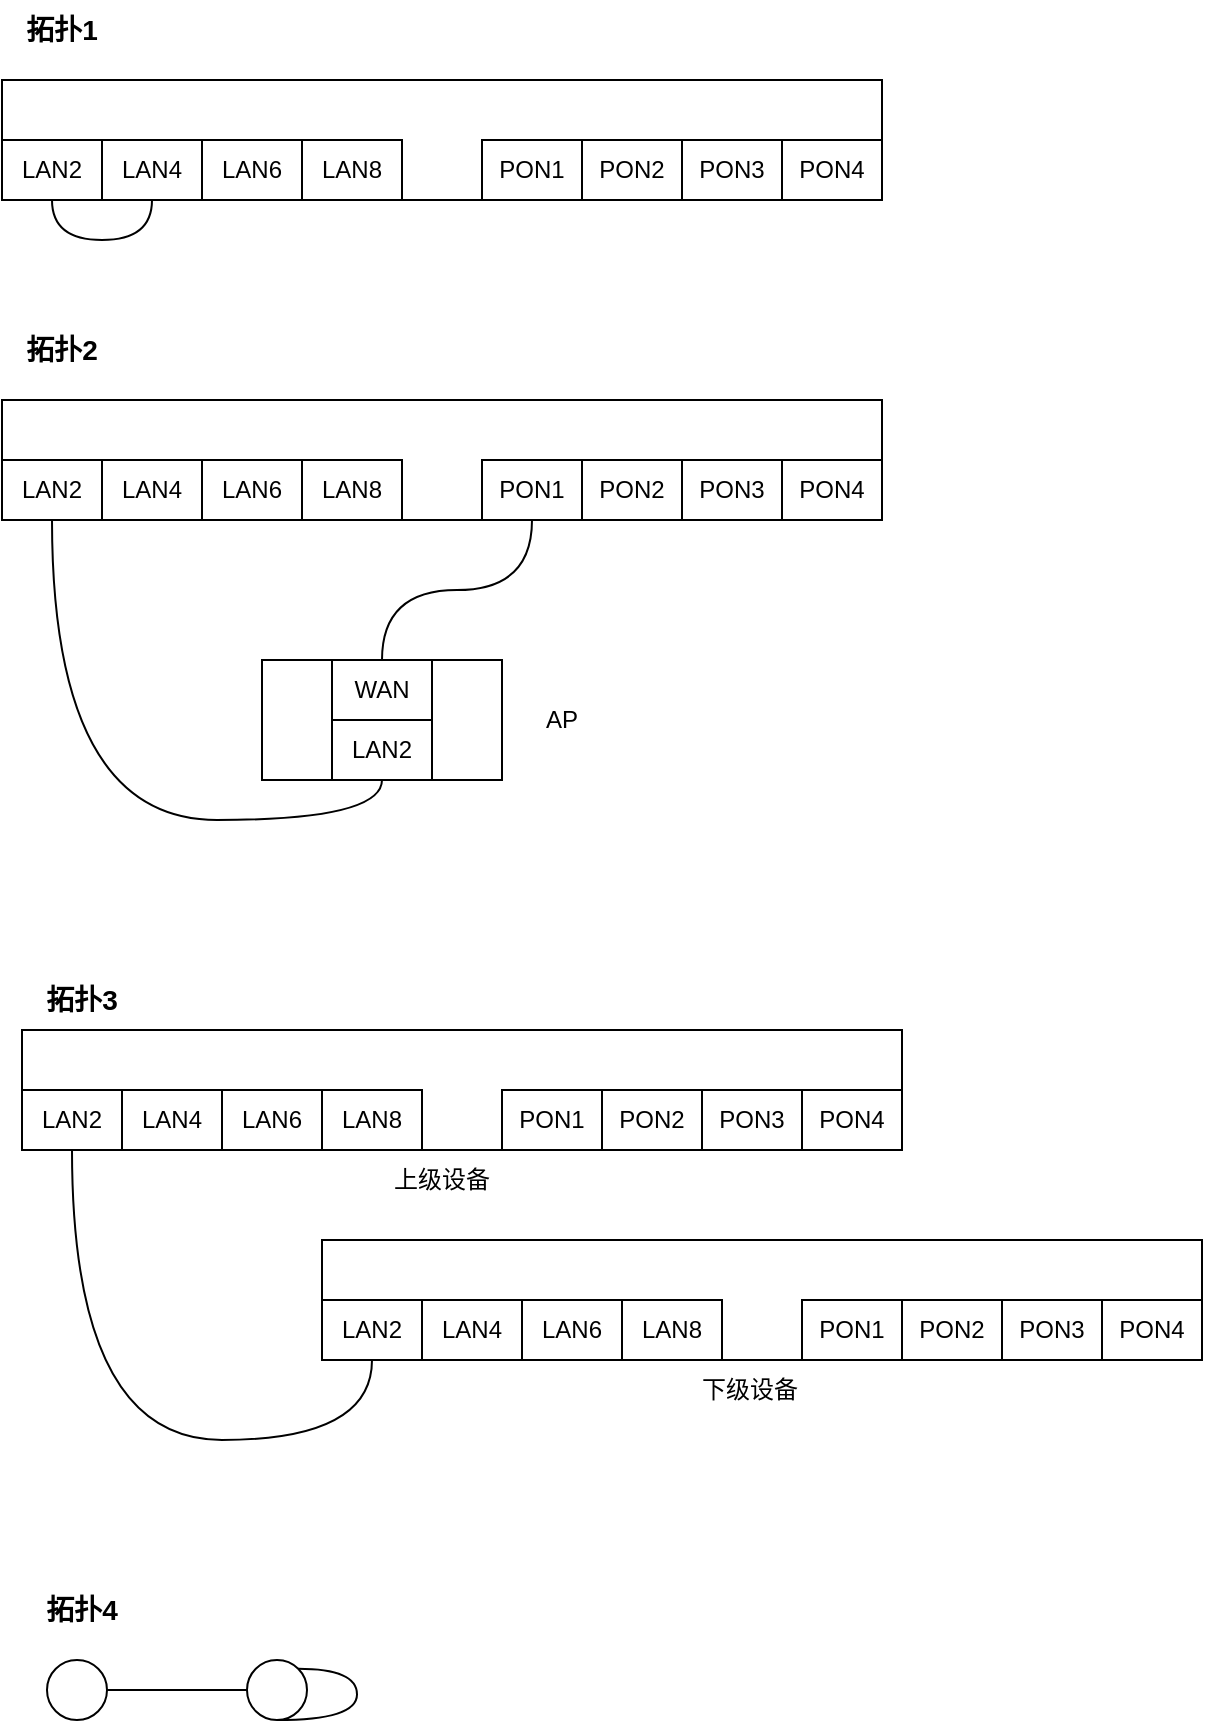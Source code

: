 <mxfile version="26.2.13">
  <diagram name="第 1 页" id="Ij3hYy0A9Onxn7mse7Ey">
    <mxGraphModel dx="1038" dy="618" grid="1" gridSize="10" guides="1" tooltips="1" connect="1" arrows="1" fold="1" page="1" pageScale="1" pageWidth="827" pageHeight="1169" math="0" shadow="0">
      <root>
        <mxCell id="0" />
        <mxCell id="1" parent="0" />
        <mxCell id="GwQLMRFdxqnJ7ulJmC02-1" value="" style="rounded=0;whiteSpace=wrap;html=1;" parent="1" vertex="1">
          <mxGeometry x="70" y="80" width="440" height="60" as="geometry" />
        </mxCell>
        <mxCell id="GwQLMRFdxqnJ7ulJmC02-16" value="" style="group" parent="1" vertex="1" connectable="0">
          <mxGeometry x="310" y="110" width="200" height="30" as="geometry" />
        </mxCell>
        <mxCell id="GwQLMRFdxqnJ7ulJmC02-12" value="PON1" style="rounded=0;whiteSpace=wrap;html=1;" parent="GwQLMRFdxqnJ7ulJmC02-16" vertex="1">
          <mxGeometry width="50" height="30" as="geometry" />
        </mxCell>
        <mxCell id="GwQLMRFdxqnJ7ulJmC02-13" value="PON2" style="rounded=0;whiteSpace=wrap;html=1;" parent="GwQLMRFdxqnJ7ulJmC02-16" vertex="1">
          <mxGeometry x="50" width="50" height="30" as="geometry" />
        </mxCell>
        <mxCell id="GwQLMRFdxqnJ7ulJmC02-14" value="PON3" style="rounded=0;whiteSpace=wrap;html=1;" parent="GwQLMRFdxqnJ7ulJmC02-16" vertex="1">
          <mxGeometry x="100" width="50" height="30" as="geometry" />
        </mxCell>
        <mxCell id="GwQLMRFdxqnJ7ulJmC02-15" value="PON4" style="rounded=0;whiteSpace=wrap;html=1;" parent="GwQLMRFdxqnJ7ulJmC02-16" vertex="1">
          <mxGeometry x="150" width="50" height="30" as="geometry" />
        </mxCell>
        <mxCell id="GwQLMRFdxqnJ7ulJmC02-22" value="" style="group" parent="1" vertex="1" connectable="0">
          <mxGeometry x="70" y="110" width="200" height="30" as="geometry" />
        </mxCell>
        <mxCell id="GwQLMRFdxqnJ7ulJmC02-20" style="edgeStyle=orthogonalEdgeStyle;rounded=0;orthogonalLoop=1;jettySize=auto;html=1;exitX=0.5;exitY=1;exitDx=0;exitDy=0;entryX=0.5;entryY=1;entryDx=0;entryDy=0;endArrow=none;startFill=0;curved=1;" parent="GwQLMRFdxqnJ7ulJmC02-22" source="GwQLMRFdxqnJ7ulJmC02-2" target="GwQLMRFdxqnJ7ulJmC02-3" edge="1">
          <mxGeometry relative="1" as="geometry" />
        </mxCell>
        <mxCell id="GwQLMRFdxqnJ7ulJmC02-2" value="LAN2" style="rounded=0;whiteSpace=wrap;html=1;" parent="GwQLMRFdxqnJ7ulJmC02-22" vertex="1">
          <mxGeometry width="50" height="30" as="geometry" />
        </mxCell>
        <mxCell id="GwQLMRFdxqnJ7ulJmC02-3" value="LAN4" style="rounded=0;whiteSpace=wrap;html=1;" parent="GwQLMRFdxqnJ7ulJmC02-22" vertex="1">
          <mxGeometry x="50" width="50" height="30" as="geometry" />
        </mxCell>
        <mxCell id="GwQLMRFdxqnJ7ulJmC02-6" value="LAN6" style="rounded=0;whiteSpace=wrap;html=1;" parent="GwQLMRFdxqnJ7ulJmC02-22" vertex="1">
          <mxGeometry x="100" width="50" height="30" as="geometry" />
        </mxCell>
        <mxCell id="GwQLMRFdxqnJ7ulJmC02-7" value="LAN8" style="rounded=0;whiteSpace=wrap;html=1;" parent="GwQLMRFdxqnJ7ulJmC02-22" vertex="1">
          <mxGeometry x="150" width="50" height="30" as="geometry" />
        </mxCell>
        <mxCell id="GwQLMRFdxqnJ7ulJmC02-23" value="拓扑1" style="text;html=1;align=center;verticalAlign=middle;whiteSpace=wrap;rounded=0;fontSize=14;fontStyle=1" parent="1" vertex="1">
          <mxGeometry x="70" y="40" width="60" height="30" as="geometry" />
        </mxCell>
        <mxCell id="GwQLMRFdxqnJ7ulJmC02-24" value="拓扑2" style="text;html=1;align=center;verticalAlign=middle;whiteSpace=wrap;rounded=0;fontSize=14;fontStyle=1" parent="1" vertex="1">
          <mxGeometry x="70" y="200" width="60" height="30" as="geometry" />
        </mxCell>
        <mxCell id="GwQLMRFdxqnJ7ulJmC02-25" value="" style="rounded=0;whiteSpace=wrap;html=1;" parent="1" vertex="1">
          <mxGeometry x="70" y="240" width="440" height="60" as="geometry" />
        </mxCell>
        <mxCell id="GwQLMRFdxqnJ7ulJmC02-26" value="" style="group" parent="1" vertex="1" connectable="0">
          <mxGeometry x="310" y="270" width="200" height="30" as="geometry" />
        </mxCell>
        <mxCell id="GwQLMRFdxqnJ7ulJmC02-27" value="PON1" style="rounded=0;whiteSpace=wrap;html=1;" parent="GwQLMRFdxqnJ7ulJmC02-26" vertex="1">
          <mxGeometry width="50" height="30" as="geometry" />
        </mxCell>
        <mxCell id="GwQLMRFdxqnJ7ulJmC02-28" value="PON2" style="rounded=0;whiteSpace=wrap;html=1;" parent="GwQLMRFdxqnJ7ulJmC02-26" vertex="1">
          <mxGeometry x="50" width="50" height="30" as="geometry" />
        </mxCell>
        <mxCell id="GwQLMRFdxqnJ7ulJmC02-29" value="PON3" style="rounded=0;whiteSpace=wrap;html=1;" parent="GwQLMRFdxqnJ7ulJmC02-26" vertex="1">
          <mxGeometry x="100" width="50" height="30" as="geometry" />
        </mxCell>
        <mxCell id="GwQLMRFdxqnJ7ulJmC02-30" value="PON4" style="rounded=0;whiteSpace=wrap;html=1;" parent="GwQLMRFdxqnJ7ulJmC02-26" vertex="1">
          <mxGeometry x="150" width="50" height="30" as="geometry" />
        </mxCell>
        <mxCell id="GwQLMRFdxqnJ7ulJmC02-31" value="" style="group" parent="1" vertex="1" connectable="0">
          <mxGeometry x="70" y="270" width="200" height="30" as="geometry" />
        </mxCell>
        <mxCell id="GwQLMRFdxqnJ7ulJmC02-33" value="LAN2" style="rounded=0;whiteSpace=wrap;html=1;" parent="GwQLMRFdxqnJ7ulJmC02-31" vertex="1">
          <mxGeometry width="50" height="30" as="geometry" />
        </mxCell>
        <mxCell id="GwQLMRFdxqnJ7ulJmC02-34" value="LAN4" style="rounded=0;whiteSpace=wrap;html=1;" parent="GwQLMRFdxqnJ7ulJmC02-31" vertex="1">
          <mxGeometry x="50" width="50" height="30" as="geometry" />
        </mxCell>
        <mxCell id="GwQLMRFdxqnJ7ulJmC02-35" value="LAN6" style="rounded=0;whiteSpace=wrap;html=1;" parent="GwQLMRFdxqnJ7ulJmC02-31" vertex="1">
          <mxGeometry x="100" width="50" height="30" as="geometry" />
        </mxCell>
        <mxCell id="GwQLMRFdxqnJ7ulJmC02-36" value="LAN8" style="rounded=0;whiteSpace=wrap;html=1;" parent="GwQLMRFdxqnJ7ulJmC02-31" vertex="1">
          <mxGeometry x="150" width="50" height="30" as="geometry" />
        </mxCell>
        <mxCell id="GwQLMRFdxqnJ7ulJmC02-37" value="" style="rounded=0;whiteSpace=wrap;html=1;" parent="1" vertex="1">
          <mxGeometry x="200" y="370" width="120" height="60" as="geometry" />
        </mxCell>
        <mxCell id="GwQLMRFdxqnJ7ulJmC02-46" style="edgeStyle=orthogonalEdgeStyle;rounded=0;orthogonalLoop=1;jettySize=auto;html=1;exitX=0.5;exitY=0;exitDx=0;exitDy=0;entryX=0.5;entryY=1;entryDx=0;entryDy=0;endArrow=none;startFill=0;curved=1;" parent="1" source="GwQLMRFdxqnJ7ulJmC02-38" target="GwQLMRFdxqnJ7ulJmC02-27" edge="1">
          <mxGeometry relative="1" as="geometry" />
        </mxCell>
        <mxCell id="GwQLMRFdxqnJ7ulJmC02-38" value="WAN" style="rounded=0;whiteSpace=wrap;html=1;" parent="1" vertex="1">
          <mxGeometry x="235" y="370" width="50" height="30" as="geometry" />
        </mxCell>
        <mxCell id="GwQLMRFdxqnJ7ulJmC02-47" style="edgeStyle=orthogonalEdgeStyle;rounded=0;orthogonalLoop=1;jettySize=auto;html=1;exitX=0.5;exitY=1;exitDx=0;exitDy=0;entryX=0.5;entryY=1;entryDx=0;entryDy=0;endArrow=none;startFill=0;curved=1;" parent="1" source="GwQLMRFdxqnJ7ulJmC02-44" target="GwQLMRFdxqnJ7ulJmC02-33" edge="1">
          <mxGeometry relative="1" as="geometry" />
        </mxCell>
        <mxCell id="GwQLMRFdxqnJ7ulJmC02-44" value="LAN2" style="rounded=0;whiteSpace=wrap;html=1;" parent="1" vertex="1">
          <mxGeometry x="235" y="400" width="50" height="30" as="geometry" />
        </mxCell>
        <mxCell id="GwQLMRFdxqnJ7ulJmC02-45" value="AP" style="text;html=1;align=center;verticalAlign=middle;whiteSpace=wrap;rounded=0;" parent="1" vertex="1">
          <mxGeometry x="320" y="385" width="60" height="30" as="geometry" />
        </mxCell>
        <mxCell id="GwQLMRFdxqnJ7ulJmC02-49" value="" style="rounded=0;whiteSpace=wrap;html=1;" parent="1" vertex="1">
          <mxGeometry x="80" y="555" width="440" height="60" as="geometry" />
        </mxCell>
        <mxCell id="GwQLMRFdxqnJ7ulJmC02-50" value="" style="group" parent="1" vertex="1" connectable="0">
          <mxGeometry x="320" y="585" width="200" height="30" as="geometry" />
        </mxCell>
        <mxCell id="GwQLMRFdxqnJ7ulJmC02-51" value="PON1" style="rounded=0;whiteSpace=wrap;html=1;" parent="GwQLMRFdxqnJ7ulJmC02-50" vertex="1">
          <mxGeometry width="50" height="30" as="geometry" />
        </mxCell>
        <mxCell id="GwQLMRFdxqnJ7ulJmC02-52" value="PON2" style="rounded=0;whiteSpace=wrap;html=1;" parent="GwQLMRFdxqnJ7ulJmC02-50" vertex="1">
          <mxGeometry x="50" width="50" height="30" as="geometry" />
        </mxCell>
        <mxCell id="GwQLMRFdxqnJ7ulJmC02-53" value="PON3" style="rounded=0;whiteSpace=wrap;html=1;" parent="GwQLMRFdxqnJ7ulJmC02-50" vertex="1">
          <mxGeometry x="100" width="50" height="30" as="geometry" />
        </mxCell>
        <mxCell id="GwQLMRFdxqnJ7ulJmC02-54" value="PON4" style="rounded=0;whiteSpace=wrap;html=1;" parent="GwQLMRFdxqnJ7ulJmC02-50" vertex="1">
          <mxGeometry x="150" width="50" height="30" as="geometry" />
        </mxCell>
        <mxCell id="GwQLMRFdxqnJ7ulJmC02-55" value="" style="group" parent="1" vertex="1" connectable="0">
          <mxGeometry x="80" y="585" width="200" height="30" as="geometry" />
        </mxCell>
        <mxCell id="GwQLMRFdxqnJ7ulJmC02-57" value="LAN2" style="rounded=0;whiteSpace=wrap;html=1;" parent="GwQLMRFdxqnJ7ulJmC02-55" vertex="1">
          <mxGeometry width="50" height="30" as="geometry" />
        </mxCell>
        <mxCell id="GwQLMRFdxqnJ7ulJmC02-58" value="LAN4" style="rounded=0;whiteSpace=wrap;html=1;" parent="GwQLMRFdxqnJ7ulJmC02-55" vertex="1">
          <mxGeometry x="50" width="50" height="30" as="geometry" />
        </mxCell>
        <mxCell id="GwQLMRFdxqnJ7ulJmC02-59" value="LAN6" style="rounded=0;whiteSpace=wrap;html=1;" parent="GwQLMRFdxqnJ7ulJmC02-55" vertex="1">
          <mxGeometry x="100" width="50" height="30" as="geometry" />
        </mxCell>
        <mxCell id="GwQLMRFdxqnJ7ulJmC02-60" value="LAN8" style="rounded=0;whiteSpace=wrap;html=1;" parent="GwQLMRFdxqnJ7ulJmC02-55" vertex="1">
          <mxGeometry x="150" width="50" height="30" as="geometry" />
        </mxCell>
        <mxCell id="GwQLMRFdxqnJ7ulJmC02-61" value="拓扑3" style="text;html=1;align=center;verticalAlign=middle;whiteSpace=wrap;rounded=0;fontSize=14;fontStyle=1" parent="1" vertex="1">
          <mxGeometry x="80" y="525" width="60" height="30" as="geometry" />
        </mxCell>
        <mxCell id="GwQLMRFdxqnJ7ulJmC02-62" value="上级设备" style="text;html=1;align=center;verticalAlign=middle;whiteSpace=wrap;rounded=0;" parent="1" vertex="1">
          <mxGeometry x="260" y="615" width="60" height="30" as="geometry" />
        </mxCell>
        <mxCell id="GwQLMRFdxqnJ7ulJmC02-63" value="" style="rounded=0;whiteSpace=wrap;html=1;" parent="1" vertex="1">
          <mxGeometry x="230" y="660" width="440" height="60" as="geometry" />
        </mxCell>
        <mxCell id="GwQLMRFdxqnJ7ulJmC02-64" value="" style="group" parent="1" vertex="1" connectable="0">
          <mxGeometry x="470" y="690" width="200" height="30" as="geometry" />
        </mxCell>
        <mxCell id="GwQLMRFdxqnJ7ulJmC02-65" value="PON1" style="rounded=0;whiteSpace=wrap;html=1;" parent="GwQLMRFdxqnJ7ulJmC02-64" vertex="1">
          <mxGeometry width="50" height="30" as="geometry" />
        </mxCell>
        <mxCell id="GwQLMRFdxqnJ7ulJmC02-66" value="PON2" style="rounded=0;whiteSpace=wrap;html=1;" parent="GwQLMRFdxqnJ7ulJmC02-64" vertex="1">
          <mxGeometry x="50" width="50" height="30" as="geometry" />
        </mxCell>
        <mxCell id="GwQLMRFdxqnJ7ulJmC02-67" value="PON3" style="rounded=0;whiteSpace=wrap;html=1;" parent="GwQLMRFdxqnJ7ulJmC02-64" vertex="1">
          <mxGeometry x="100" width="50" height="30" as="geometry" />
        </mxCell>
        <mxCell id="GwQLMRFdxqnJ7ulJmC02-68" value="PON4" style="rounded=0;whiteSpace=wrap;html=1;" parent="GwQLMRFdxqnJ7ulJmC02-64" vertex="1">
          <mxGeometry x="150" width="50" height="30" as="geometry" />
        </mxCell>
        <mxCell id="GwQLMRFdxqnJ7ulJmC02-69" value="" style="group" parent="1" vertex="1" connectable="0">
          <mxGeometry x="230" y="690" width="200" height="30" as="geometry" />
        </mxCell>
        <mxCell id="GwQLMRFdxqnJ7ulJmC02-70" value="LAN2" style="rounded=0;whiteSpace=wrap;html=1;" parent="GwQLMRFdxqnJ7ulJmC02-69" vertex="1">
          <mxGeometry width="50" height="30" as="geometry" />
        </mxCell>
        <mxCell id="GwQLMRFdxqnJ7ulJmC02-71" value="LAN4" style="rounded=0;whiteSpace=wrap;html=1;" parent="GwQLMRFdxqnJ7ulJmC02-69" vertex="1">
          <mxGeometry x="50" width="50" height="30" as="geometry" />
        </mxCell>
        <mxCell id="GwQLMRFdxqnJ7ulJmC02-72" value="LAN6" style="rounded=0;whiteSpace=wrap;html=1;" parent="GwQLMRFdxqnJ7ulJmC02-69" vertex="1">
          <mxGeometry x="100" width="50" height="30" as="geometry" />
        </mxCell>
        <mxCell id="GwQLMRFdxqnJ7ulJmC02-73" value="LAN8" style="rounded=0;whiteSpace=wrap;html=1;" parent="GwQLMRFdxqnJ7ulJmC02-69" vertex="1">
          <mxGeometry x="150" width="50" height="30" as="geometry" />
        </mxCell>
        <mxCell id="GwQLMRFdxqnJ7ulJmC02-74" value="下级设备" style="text;html=1;align=center;verticalAlign=middle;whiteSpace=wrap;rounded=0;" parent="1" vertex="1">
          <mxGeometry x="414" y="720" width="60" height="30" as="geometry" />
        </mxCell>
        <mxCell id="GwQLMRFdxqnJ7ulJmC02-75" style="edgeStyle=orthogonalEdgeStyle;rounded=0;orthogonalLoop=1;jettySize=auto;html=1;exitX=0.5;exitY=1;exitDx=0;exitDy=0;entryX=0.5;entryY=1;entryDx=0;entryDy=0;endArrow=none;startFill=0;curved=1;" parent="1" source="GwQLMRFdxqnJ7ulJmC02-57" target="GwQLMRFdxqnJ7ulJmC02-70" edge="1">
          <mxGeometry relative="1" as="geometry">
            <Array as="points">
              <mxPoint x="105" y="760" />
              <mxPoint x="255" y="760" />
            </Array>
          </mxGeometry>
        </mxCell>
        <mxCell id="-hA-w6Yoop_2Hy_WFXz5-1" value="拓扑4" style="text;html=1;align=center;verticalAlign=middle;whiteSpace=wrap;rounded=0;fontSize=14;fontStyle=1" vertex="1" parent="1">
          <mxGeometry x="80" y="830" width="60" height="30" as="geometry" />
        </mxCell>
        <mxCell id="-hA-w6Yoop_2Hy_WFXz5-4" style="edgeStyle=orthogonalEdgeStyle;rounded=0;orthogonalLoop=1;jettySize=auto;html=1;exitX=1;exitY=0.5;exitDx=0;exitDy=0;entryX=0;entryY=0.5;entryDx=0;entryDy=0;curved=1;endArrow=none;startFill=0;" edge="1" parent="1" source="-hA-w6Yoop_2Hy_WFXz5-2" target="-hA-w6Yoop_2Hy_WFXz5-3">
          <mxGeometry relative="1" as="geometry" />
        </mxCell>
        <mxCell id="-hA-w6Yoop_2Hy_WFXz5-2" value="" style="ellipse;whiteSpace=wrap;html=1;aspect=fixed;" vertex="1" parent="1">
          <mxGeometry x="92.5" y="870" width="30" height="30" as="geometry" />
        </mxCell>
        <mxCell id="-hA-w6Yoop_2Hy_WFXz5-3" value="" style="ellipse;whiteSpace=wrap;html=1;aspect=fixed;" vertex="1" parent="1">
          <mxGeometry x="192.5" y="870" width="30" height="30" as="geometry" />
        </mxCell>
        <mxCell id="-hA-w6Yoop_2Hy_WFXz5-5" style="edgeStyle=orthogonalEdgeStyle;rounded=0;orthogonalLoop=1;jettySize=auto;html=1;exitX=1;exitY=0;exitDx=0;exitDy=0;entryX=0.5;entryY=1;entryDx=0;entryDy=0;curved=1;endArrow=none;startFill=0;" edge="1" parent="1" source="-hA-w6Yoop_2Hy_WFXz5-3" target="-hA-w6Yoop_2Hy_WFXz5-3">
          <mxGeometry relative="1" as="geometry">
            <Array as="points">
              <mxPoint x="247.5" y="874" />
              <mxPoint x="247.5" y="900" />
            </Array>
          </mxGeometry>
        </mxCell>
      </root>
    </mxGraphModel>
  </diagram>
</mxfile>
